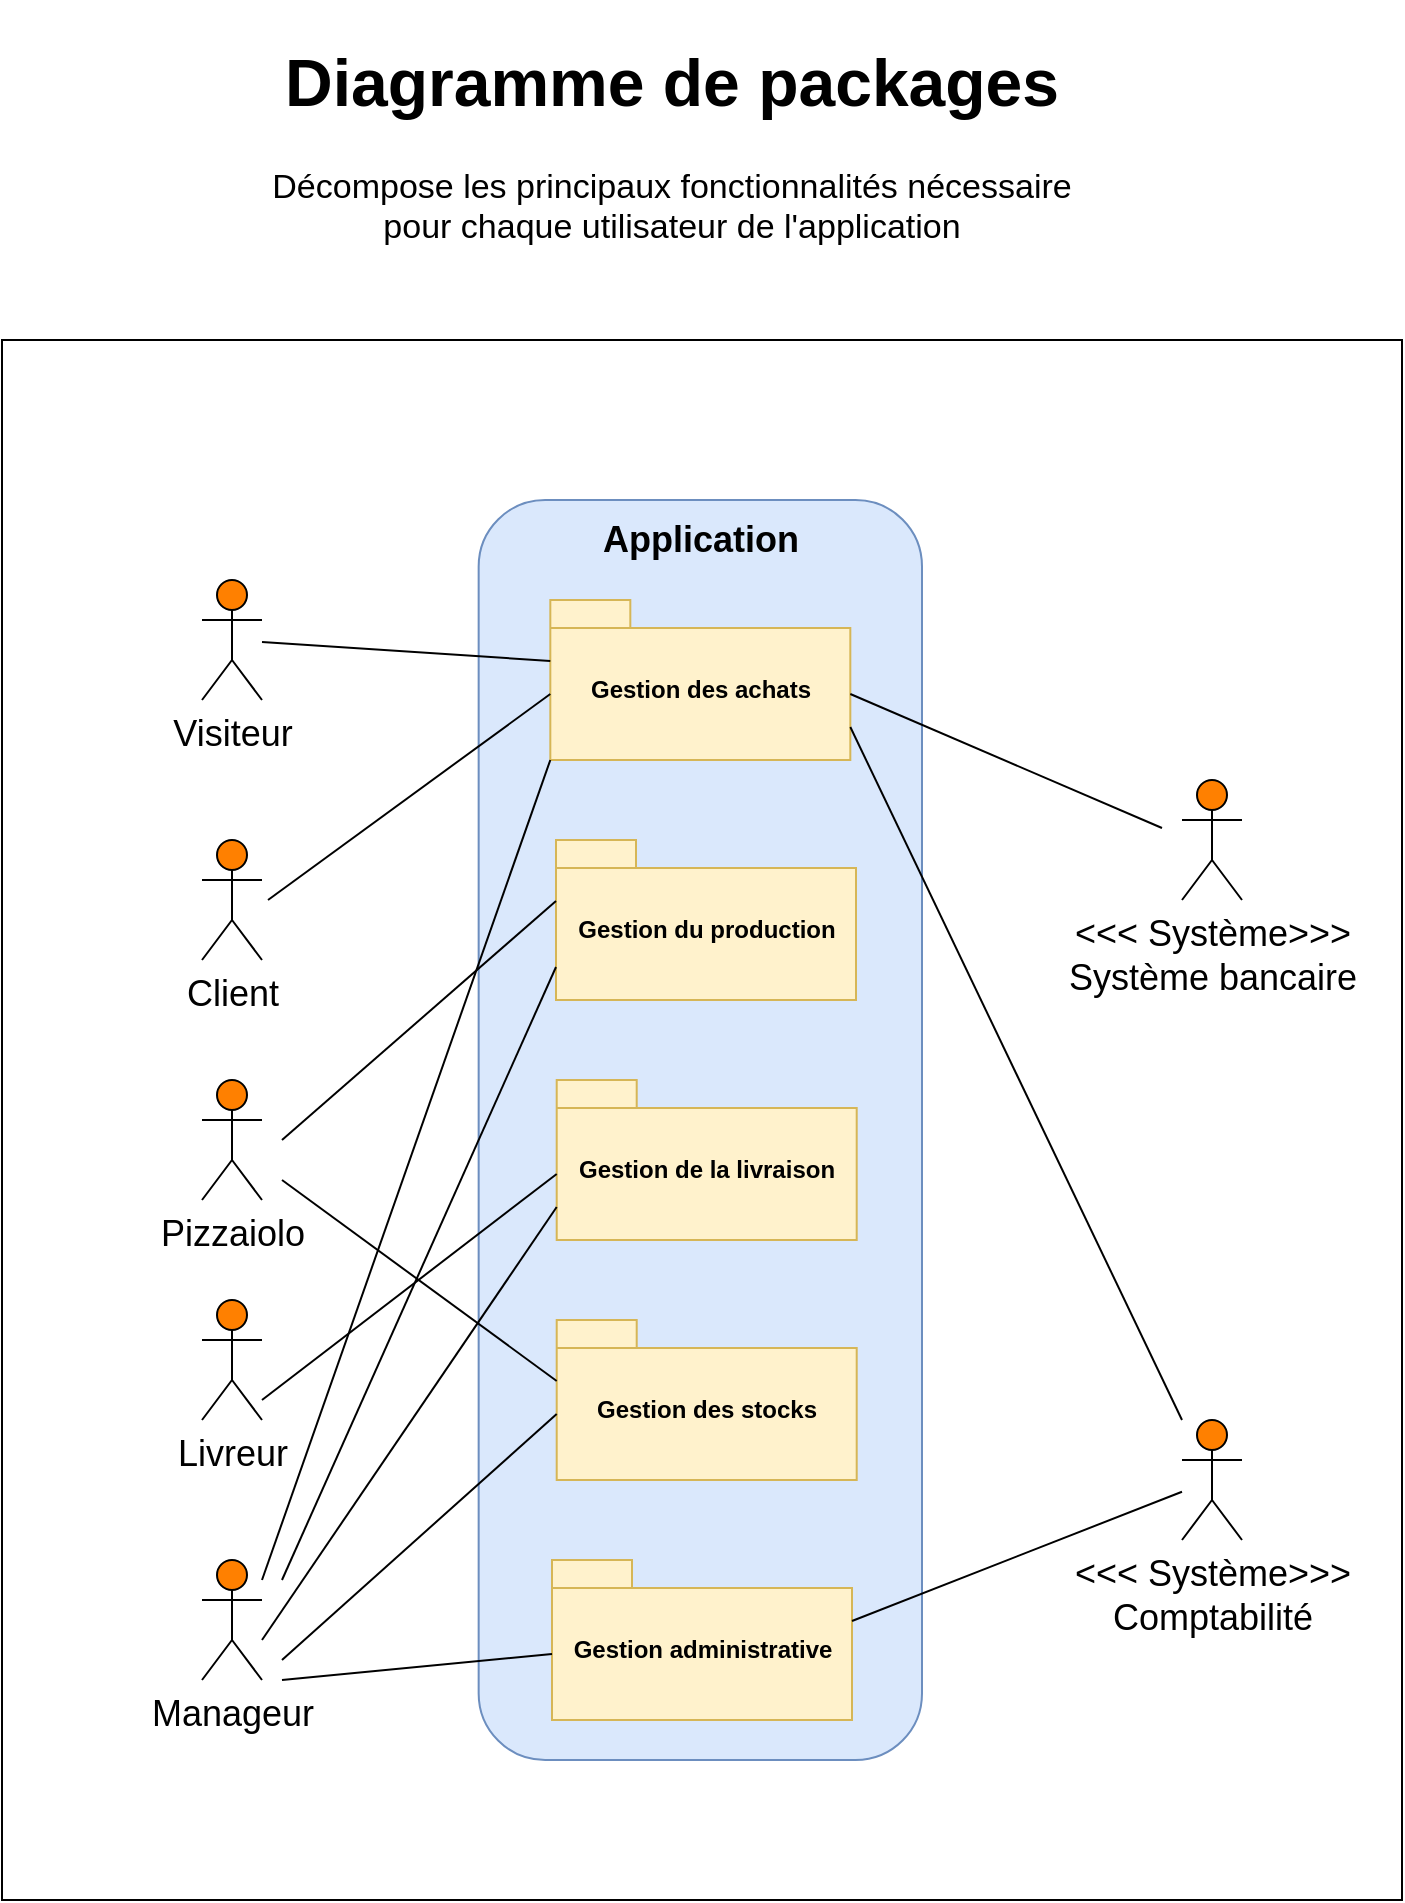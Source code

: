 <mxfile version="12.6.8" type="github">
  <diagram id="Q4VnvSh6ajyP1y70Wybg" name="Page-1">
    <mxGraphModel dx="786" dy="513" grid="1" gridSize="10" guides="1" tooltips="1" connect="1" arrows="1" fold="1" page="1" pageScale="1" pageWidth="827" pageHeight="1169" math="0" shadow="0">
      <root>
        <mxCell id="0"/>
        <mxCell id="1" parent="0"/>
        <mxCell id="QWDj1nxfprRpqqSH3ZDR-1" value="" style="whiteSpace=wrap;html=1;" parent="1" vertex="1">
          <mxGeometry x="60" y="200" width="700" height="780" as="geometry"/>
        </mxCell>
        <mxCell id="QWDj1nxfprRpqqSH3ZDR-2" value="&lt;h1 style=&quot;font-size: 33px&quot;&gt;Diagramme de packages&lt;/h1&gt;&lt;p style=&quot;font-size: 17px&quot;&gt;Décompose les principaux fonctionnalités nécessaire pour chaque utilisateur de l&#39;application&lt;/p&gt;" style="text;html=1;strokeColor=none;fillColor=none;spacing=5;spacingTop=-20;whiteSpace=wrap;overflow=hidden;rounded=0;align=center;" parent="1" vertex="1">
          <mxGeometry x="190" y="40" width="410" height="120" as="geometry"/>
        </mxCell>
        <mxCell id="QWDj1nxfprRpqqSH3ZDR-3" value="" style="rounded=1;whiteSpace=wrap;html=1;fillColor=#dae8fc;strokeColor=#6c8ebf;" parent="1" vertex="1">
          <mxGeometry x="298.33" y="280" width="221.67" height="630" as="geometry"/>
        </mxCell>
        <mxCell id="QWDj1nxfprRpqqSH3ZDR-4" value="Application&amp;nbsp;" style="text;html=1;strokeColor=none;fillColor=none;align=center;verticalAlign=middle;whiteSpace=wrap;rounded=0;fontSize=18;fontStyle=1;glass=0;gradientColor=none;" parent="1" vertex="1">
          <mxGeometry x="332" y="270" width="160" height="60" as="geometry"/>
        </mxCell>
        <mxCell id="QWDj1nxfprRpqqSH3ZDR-5" value="Visiteur" style="shape=umlActor;verticalLabelPosition=bottom;labelBackgroundColor=#ffffff;verticalAlign=top;html=1;outlineConnect=0;fontSize=18;fillColor=#FF8000;" parent="1" vertex="1">
          <mxGeometry x="160" y="320" width="30" height="60" as="geometry"/>
        </mxCell>
        <mxCell id="QWDj1nxfprRpqqSH3ZDR-6" value="Client" style="shape=umlActor;verticalLabelPosition=bottom;labelBackgroundColor=#ffffff;verticalAlign=top;html=1;outlineConnect=0;fontSize=18;fillColor=#FF8000;" parent="1" vertex="1">
          <mxGeometry x="160" y="450" width="30" height="60" as="geometry"/>
        </mxCell>
        <mxCell id="QWDj1nxfprRpqqSH3ZDR-7" value="Pizzaiolo" style="shape=umlActor;verticalLabelPosition=bottom;labelBackgroundColor=#ffffff;verticalAlign=top;html=1;outlineConnect=0;fontSize=18;fillColor=#FF8000;" parent="1" vertex="1">
          <mxGeometry x="160" y="570" width="30" height="60" as="geometry"/>
        </mxCell>
        <mxCell id="QWDj1nxfprRpqqSH3ZDR-8" value="Livreur" style="shape=umlActor;verticalLabelPosition=bottom;labelBackgroundColor=#ffffff;verticalAlign=top;html=1;outlineConnect=0;fontSize=18;fillColor=#FF8000;" parent="1" vertex="1">
          <mxGeometry x="160" y="680" width="30" height="60" as="geometry"/>
        </mxCell>
        <mxCell id="QWDj1nxfprRpqqSH3ZDR-9" value="Manageur" style="shape=umlActor;verticalLabelPosition=bottom;labelBackgroundColor=#ffffff;verticalAlign=top;html=1;outlineConnect=0;fontSize=18;fillColor=#FF8000;" parent="1" vertex="1">
          <mxGeometry x="160" y="810" width="30" height="60" as="geometry"/>
        </mxCell>
        <mxCell id="QWDj1nxfprRpqqSH3ZDR-30" value="&amp;lt;&amp;lt;&amp;lt; Système&amp;gt;&amp;gt;&amp;gt;&lt;br&gt;Système bancaire" style="shape=umlActor;verticalLabelPosition=bottom;labelBackgroundColor=#ffffff;verticalAlign=top;html=1;outlineConnect=0;fontSize=18;gradientColor=none;gradientDirection=north;fillColor=#FF8000;" parent="1" vertex="1">
          <mxGeometry x="650" y="420" width="30" height="60" as="geometry"/>
        </mxCell>
        <mxCell id="QWDj1nxfprRpqqSH3ZDR-31" value="&amp;lt;&amp;lt;&amp;lt; Système&amp;gt;&amp;gt;&amp;gt;&lt;br&gt;Comptabilité" style="shape=umlActor;verticalLabelPosition=bottom;labelBackgroundColor=#ffffff;verticalAlign=top;html=1;outlineConnect=0;fontSize=18;gradientColor=none;gradientDirection=north;fillColor=#FF8000;" parent="1" vertex="1">
          <mxGeometry x="650" y="740" width="30" height="60" as="geometry"/>
        </mxCell>
        <mxCell id="bGvTpOcmgWzEgEp-N8Zq-1" value="Gestion des achats" style="shape=folder;fontStyle=1;spacingTop=10;tabWidth=40;tabHeight=14;tabPosition=left;html=1;fillColor=#fff2cc;strokeColor=#d6b656;" parent="1" vertex="1">
          <mxGeometry x="334.16" y="330" width="150" height="80" as="geometry"/>
        </mxCell>
        <mxCell id="bGvTpOcmgWzEgEp-N8Zq-2" value="Gestion du production" style="shape=folder;fontStyle=1;spacingTop=10;tabWidth=40;tabHeight=14;tabPosition=left;html=1;fillColor=#fff2cc;strokeColor=#d6b656;" parent="1" vertex="1">
          <mxGeometry x="337" y="450" width="150" height="80" as="geometry"/>
        </mxCell>
        <mxCell id="bGvTpOcmgWzEgEp-N8Zq-3" value="Gestion de la livraison" style="shape=folder;fontStyle=1;spacingTop=10;tabWidth=40;tabHeight=14;tabPosition=left;html=1;fillColor=#fff2cc;strokeColor=#d6b656;" parent="1" vertex="1">
          <mxGeometry x="337.35" y="570" width="150" height="80" as="geometry"/>
        </mxCell>
        <mxCell id="bGvTpOcmgWzEgEp-N8Zq-4" value="Gestion des stocks" style="shape=folder;fontStyle=1;spacingTop=10;tabWidth=40;tabHeight=14;tabPosition=left;html=1;fillColor=#fff2cc;strokeColor=#d6b656;" parent="1" vertex="1">
          <mxGeometry x="337.35" y="690" width="150" height="80" as="geometry"/>
        </mxCell>
        <mxCell id="gy7lW3POpjNdomU-dFTI-1" value="" style="endArrow=none;html=1;entryX=0;entryY=0;entryDx=0;entryDy=30.5;entryPerimeter=0;" parent="1" source="QWDj1nxfprRpqqSH3ZDR-5" target="bGvTpOcmgWzEgEp-N8Zq-1" edge="1">
          <mxGeometry width="50" height="50" relative="1" as="geometry">
            <mxPoint x="200" y="380" as="sourcePoint"/>
            <mxPoint x="100" y="1000" as="targetPoint"/>
          </mxGeometry>
        </mxCell>
        <mxCell id="gy7lW3POpjNdomU-dFTI-2" value="" style="endArrow=none;html=1;entryX=0;entryY=0;entryDx=0;entryDy=47;entryPerimeter=0;" parent="1" target="bGvTpOcmgWzEgEp-N8Zq-1" edge="1">
          <mxGeometry width="50" height="50" relative="1" as="geometry">
            <mxPoint x="193" y="480" as="sourcePoint"/>
            <mxPoint x="337.0" y="523.5" as="targetPoint"/>
          </mxGeometry>
        </mxCell>
        <mxCell id="gy7lW3POpjNdomU-dFTI-3" value="" style="endArrow=none;html=1;entryX=0;entryY=0;entryDx=0;entryDy=30.5;entryPerimeter=0;" parent="1" target="bGvTpOcmgWzEgEp-N8Zq-2" edge="1">
          <mxGeometry width="50" height="50" relative="1" as="geometry">
            <mxPoint x="200" y="600" as="sourcePoint"/>
            <mxPoint x="337.0" y="554.28" as="targetPoint"/>
          </mxGeometry>
        </mxCell>
        <mxCell id="gy7lW3POpjNdomU-dFTI-5" value="" style="endArrow=none;html=1;entryX=0;entryY=0;entryDx=0;entryDy=63.5;entryPerimeter=0;" parent="1" target="bGvTpOcmgWzEgEp-N8Zq-2" edge="1">
          <mxGeometry width="50" height="50" relative="1" as="geometry">
            <mxPoint x="200" y="820" as="sourcePoint"/>
            <mxPoint x="347" y="660.0" as="targetPoint"/>
          </mxGeometry>
        </mxCell>
        <mxCell id="gy7lW3POpjNdomU-dFTI-6" value="" style="endArrow=none;html=1;entryX=0;entryY=0;entryDx=0;entryDy=80;entryPerimeter=0;" parent="1" target="bGvTpOcmgWzEgEp-N8Zq-1" edge="1">
          <mxGeometry width="50" height="50" relative="1" as="geometry">
            <mxPoint x="190" y="820" as="sourcePoint"/>
            <mxPoint x="319" y="420" as="targetPoint"/>
          </mxGeometry>
        </mxCell>
        <mxCell id="gy7lW3POpjNdomU-dFTI-7" value="" style="endArrow=none;html=1;exitX=0;exitY=0;exitDx=150;exitDy=47;exitPerimeter=0;" parent="1" source="bGvTpOcmgWzEgEp-N8Zq-1" edge="1">
          <mxGeometry width="50" height="50" relative="1" as="geometry">
            <mxPoint x="510" y="322.374" as="sourcePoint"/>
            <mxPoint x="640" y="444" as="targetPoint"/>
          </mxGeometry>
        </mxCell>
        <mxCell id="gy7lW3POpjNdomU-dFTI-8" value="" style="endArrow=none;html=1;exitX=0;exitY=0;exitDx=150;exitDy=63.5;exitPerimeter=0;" parent="1" source="bGvTpOcmgWzEgEp-N8Zq-1" edge="1">
          <mxGeometry width="50" height="50" relative="1" as="geometry">
            <mxPoint x="487.0" y="537" as="sourcePoint"/>
            <mxPoint x="650" y="740" as="targetPoint"/>
          </mxGeometry>
        </mxCell>
        <mxCell id="gy7lW3POpjNdomU-dFTI-9" value="" style="endArrow=none;html=1;entryX=0;entryY=0;entryDx=0;entryDy=47;entryPerimeter=0;" parent="1" target="bGvTpOcmgWzEgEp-N8Zq-3" edge="1">
          <mxGeometry width="50" height="50" relative="1" as="geometry">
            <mxPoint x="190" y="730.004" as="sourcePoint"/>
            <mxPoint x="334.16" y="757.63" as="targetPoint"/>
          </mxGeometry>
        </mxCell>
        <mxCell id="gy7lW3POpjNdomU-dFTI-11" value="" style="endArrow=none;html=1;entryX=0;entryY=0;entryDx=0;entryDy=30.5;entryPerimeter=0;" parent="1" target="bGvTpOcmgWzEgEp-N8Zq-4" edge="1">
          <mxGeometry width="50" height="50" relative="1" as="geometry">
            <mxPoint x="200" y="620" as="sourcePoint"/>
            <mxPoint x="337" y="790.5" as="targetPoint"/>
          </mxGeometry>
        </mxCell>
        <mxCell id="gy7lW3POpjNdomU-dFTI-12" value="" style="endArrow=none;html=1;entryX=0;entryY=0;entryDx=0;entryDy=47;entryPerimeter=0;" parent="1" target="bGvTpOcmgWzEgEp-N8Zq-4" edge="1">
          <mxGeometry width="50" height="50" relative="1" as="geometry">
            <mxPoint x="200" y="860" as="sourcePoint"/>
            <mxPoint x="347" y="800.5" as="targetPoint"/>
          </mxGeometry>
        </mxCell>
        <mxCell id="gy7lW3POpjNdomU-dFTI-13" value="" style="endArrow=none;html=1;entryX=0;entryY=0;entryDx=0;entryDy=63.5;entryPerimeter=0;" parent="1" target="bGvTpOcmgWzEgEp-N8Zq-3" edge="1">
          <mxGeometry width="50" height="50" relative="1" as="geometry">
            <mxPoint x="190" y="850" as="sourcePoint"/>
            <mxPoint x="332" y="810" as="targetPoint"/>
          </mxGeometry>
        </mxCell>
        <mxCell id="gy7lW3POpjNdomU-dFTI-15" value="Gestion administrative" style="shape=folder;fontStyle=1;spacingTop=10;tabWidth=40;tabHeight=14;tabPosition=left;html=1;fillColor=#fff2cc;strokeColor=#d6b656;" parent="1" vertex="1">
          <mxGeometry x="335" y="810" width="150" height="80" as="geometry"/>
        </mxCell>
        <mxCell id="gy7lW3POpjNdomU-dFTI-16" value="" style="endArrow=none;html=1;entryX=0;entryY=0;entryDx=0;entryDy=47;entryPerimeter=0;" parent="1" target="gy7lW3POpjNdomU-dFTI-15" edge="1">
          <mxGeometry width="50" height="50" relative="1" as="geometry">
            <mxPoint x="200" y="870" as="sourcePoint"/>
            <mxPoint x="335" y="870" as="targetPoint"/>
          </mxGeometry>
        </mxCell>
        <mxCell id="gy7lW3POpjNdomU-dFTI-17" value="" style="endArrow=none;html=1;exitX=0;exitY=0;exitDx=150;exitDy=30.5;exitPerimeter=0;" parent="1" source="gy7lW3POpjNdomU-dFTI-15" target="QWDj1nxfprRpqqSH3ZDR-31" edge="1">
          <mxGeometry width="50" height="50" relative="1" as="geometry">
            <mxPoint x="494.16" y="403.5" as="sourcePoint"/>
            <mxPoint x="667" y="500" as="targetPoint"/>
          </mxGeometry>
        </mxCell>
      </root>
    </mxGraphModel>
  </diagram>
</mxfile>
